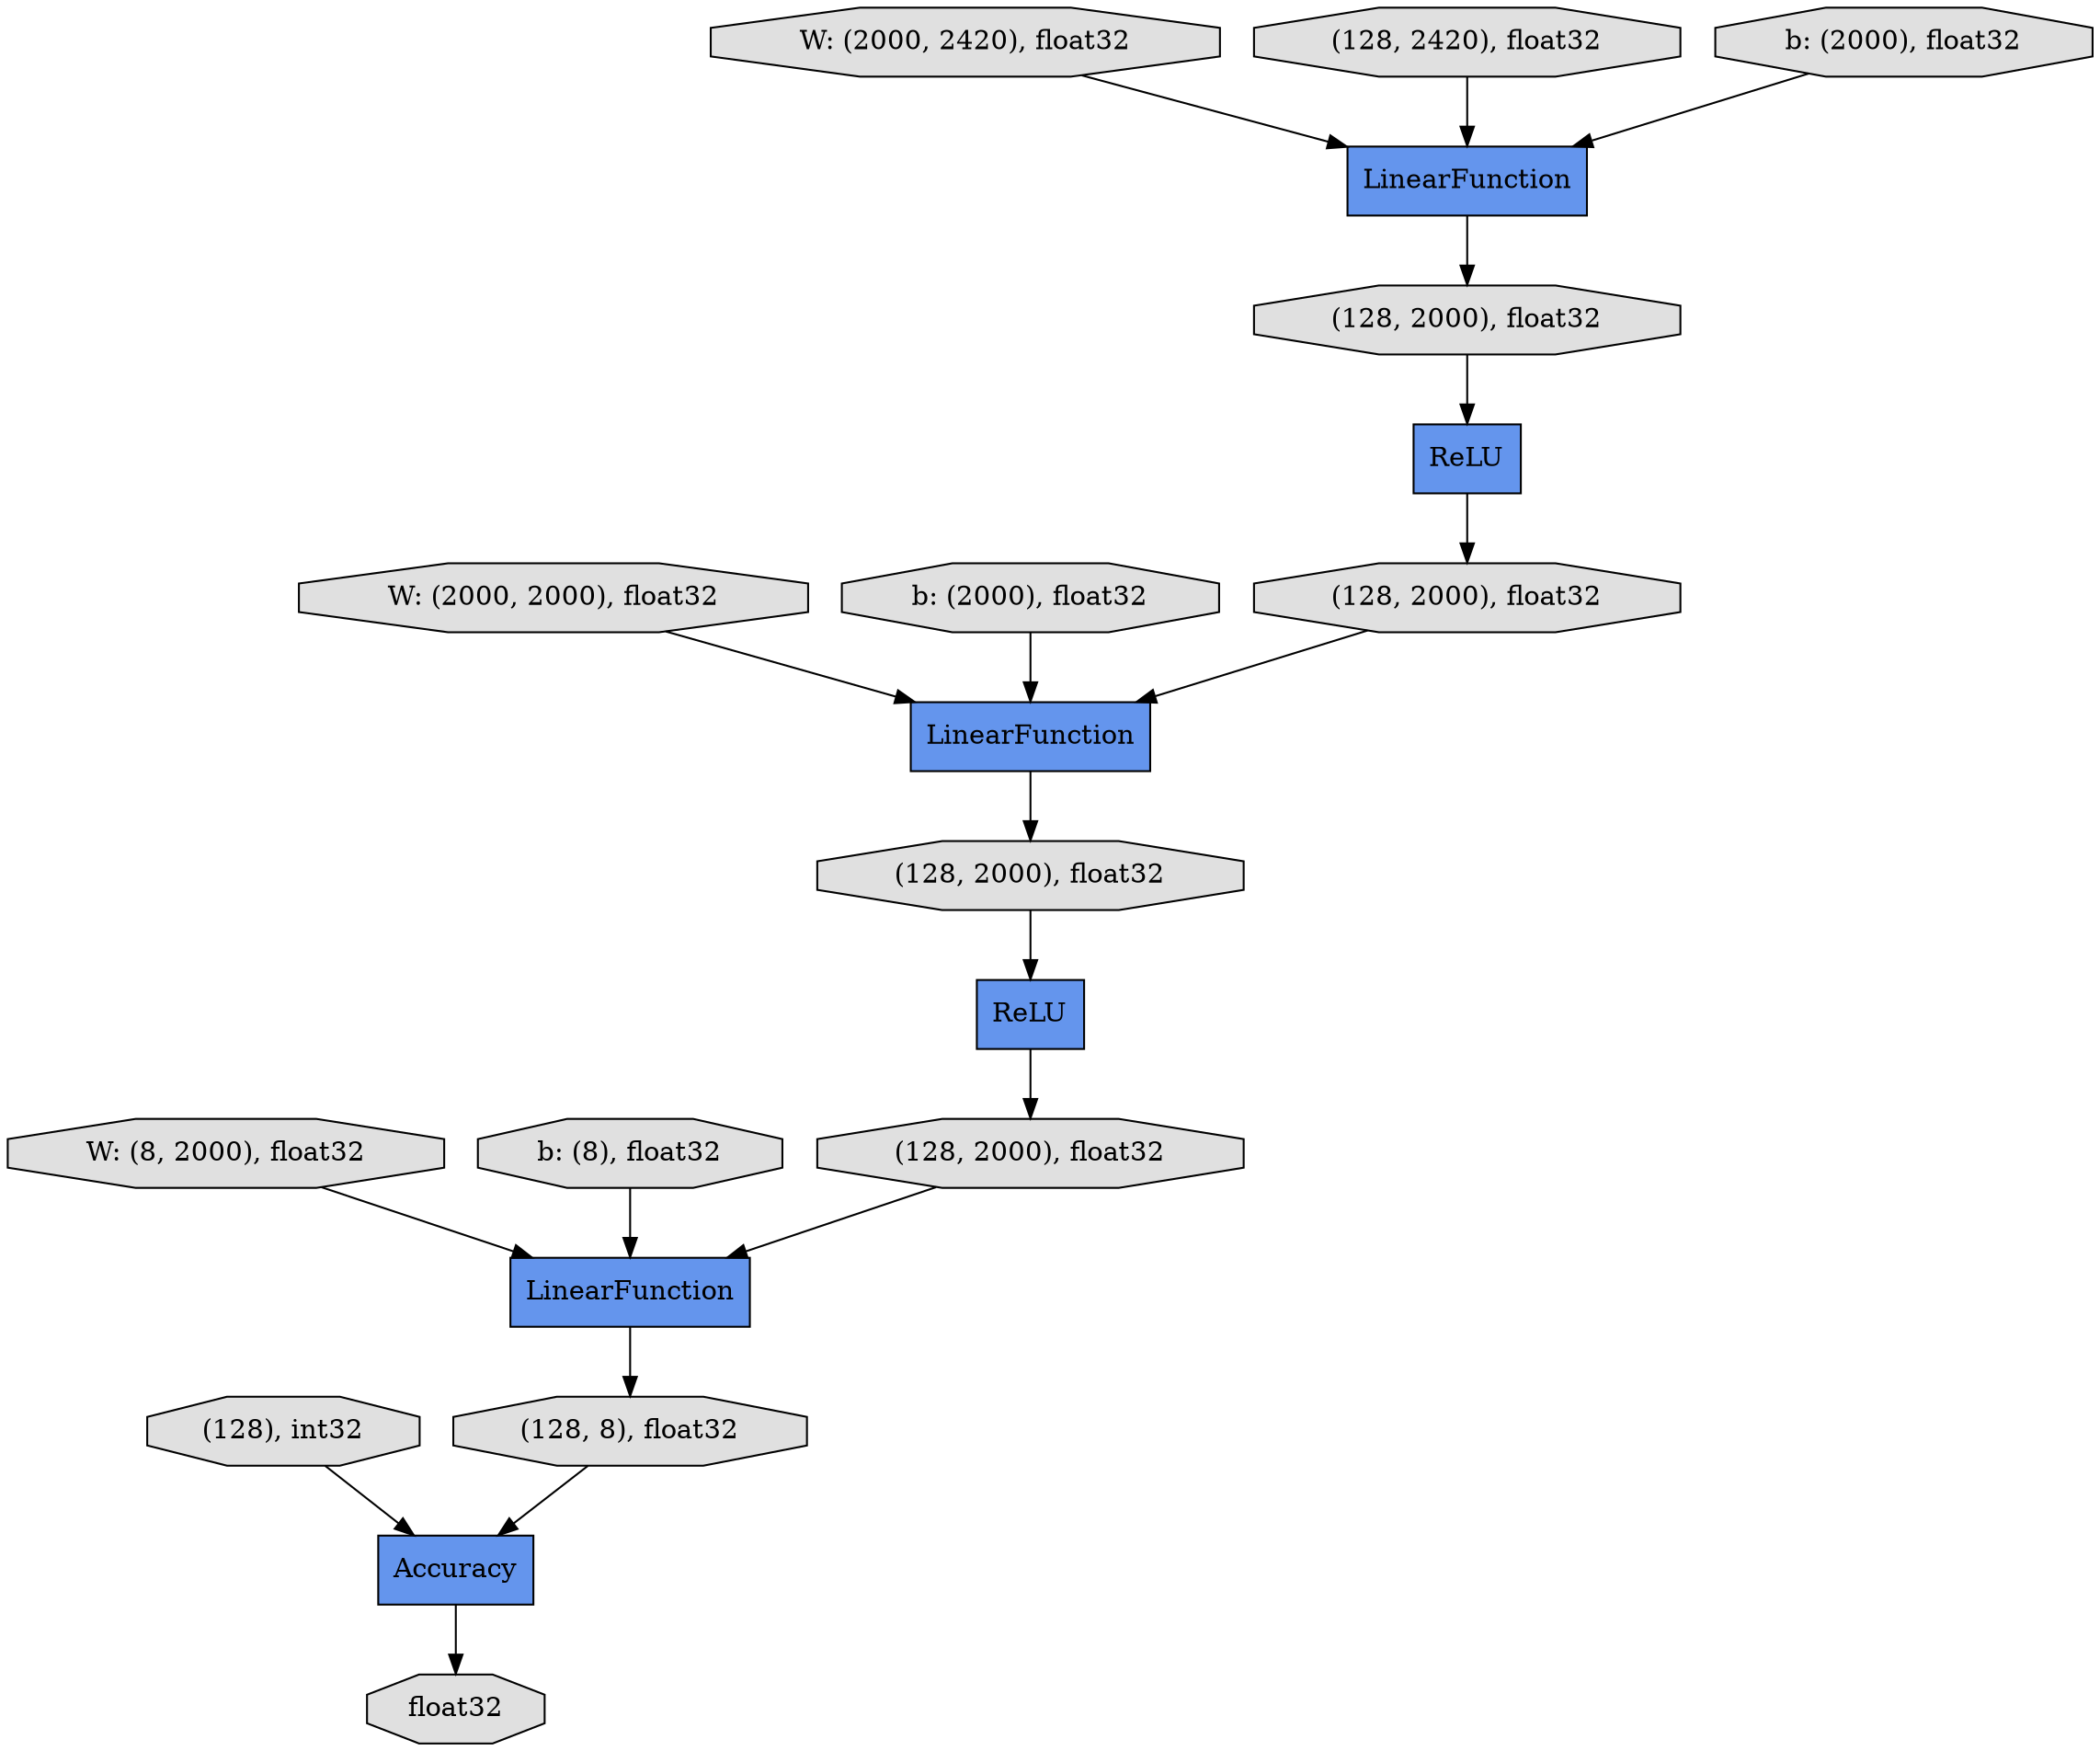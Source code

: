 digraph graphname{rankdir=TB;4526413968 [shape="record",style="filled",fillcolor="#6495ED",label="ReLU"];4504929808 [shape="octagon",style="filled",fillcolor="#E0E0E0",label="(128, 2000), float32"];4502462992 [shape="octagon",style="filled",fillcolor="#E0E0E0",label="W: (2000, 2420), float32"];4504929872 [shape="record",style="filled",fillcolor="#6495ED",label="Accuracy"];4504929552 [shape="record",style="filled",fillcolor="#6495ED",label="ReLU"];4504929296 [shape="octagon",style="filled",fillcolor="#E0E0E0",label="(128, 8), float32"];4528709776 [shape="octagon",style="filled",fillcolor="#E0E0E0",label="(128), int32"];4526378192 [shape="octagon",style="filled",fillcolor="#E0E0E0",label="W: (8, 2000), float32"];4526412816 [shape="octagon",style="filled",fillcolor="#E0E0E0",label="(128, 2420), float32"];4504929488 [shape="octagon",style="filled",fillcolor="#E0E0E0",label="(128, 2000), float32"];4526377168 [shape="octagon",style="filled",fillcolor="#E0E0E0",label="W: (2000, 2000), float32"];4528709904 [shape="octagon",style="filled",fillcolor="#E0E0E0",label="float32"];4504930128 [shape="octagon",style="filled",fillcolor="#E0E0E0",label="(128, 2000), float32"];4502463504 [shape="octagon",style="filled",fillcolor="#E0E0E0",label="b: (2000), float32"];4526377104 [shape="octagon",style="filled",fillcolor="#E0E0E0",label="b: (2000), float32"];4504930192 [shape="record",style="filled",fillcolor="#6495ED",label="LinearFunction"];4526415056 [shape="record",style="filled",fillcolor="#6495ED",label="LinearFunction"];4526378960 [shape="octagon",style="filled",fillcolor="#E0E0E0",label="b: (8), float32"];4504929360 [shape="octagon",style="filled",fillcolor="#E0E0E0",label="(128, 2000), float32"];4526415184 [shape="record",style="filled",fillcolor="#6495ED",label="LinearFunction"];4526412816 -> 4526415056;4526413968 -> 4504929488;4526415056 -> 4504929360;4504929808 -> 4504930192;4502462992 -> 4526415056;4504929360 -> 4526413968;4526378960 -> 4504930192;4526378192 -> 4504930192;4504929552 -> 4504929808;4526377168 -> 4526415184;4504929296 -> 4504929872;4504930192 -> 4504929296;4526377104 -> 4526415184;4504929872 -> 4528709904;4528709776 -> 4504929872;4504930128 -> 4504929552;4504929488 -> 4526415184;4502463504 -> 4526415056;4526415184 -> 4504930128;}